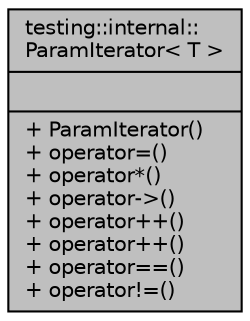 digraph "testing::internal::ParamIterator&lt; T &gt;"
{
 // LATEX_PDF_SIZE
  edge [fontname="Helvetica",fontsize="10",labelfontname="Helvetica",labelfontsize="10"];
  node [fontname="Helvetica",fontsize="10",shape=record];
  Node1 [label="{testing::internal::\lParamIterator\< T \>\n||+ ParamIterator()\l+ operator=()\l+ operator*()\l+ operator-\>()\l+ operator++()\l+ operator++()\l+ operator==()\l+ operator!=()\l}",height=0.2,width=0.4,color="black", fillcolor="grey75", style="filled", fontcolor="black",tooltip=" "];
}
